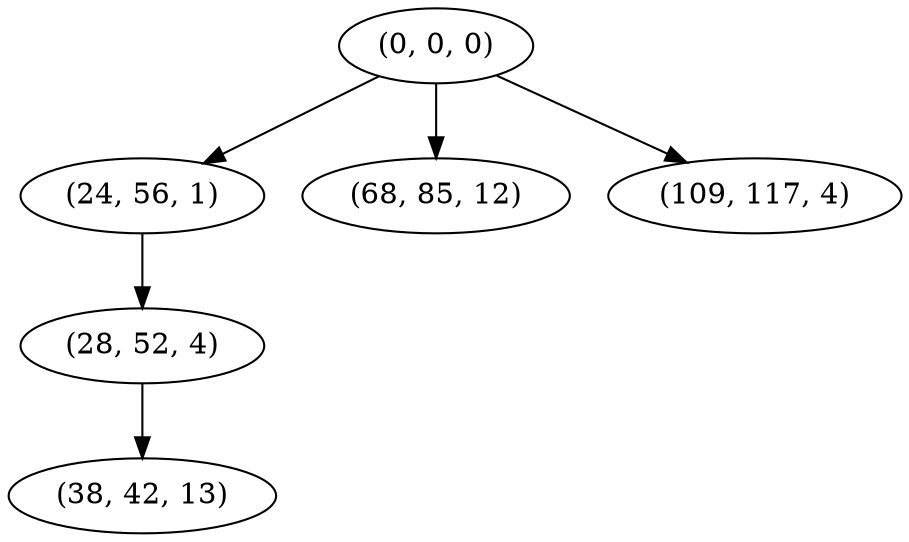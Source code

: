 digraph tree {
    "(0, 0, 0)";
    "(24, 56, 1)";
    "(28, 52, 4)";
    "(38, 42, 13)";
    "(68, 85, 12)";
    "(109, 117, 4)";
    "(0, 0, 0)" -> "(24, 56, 1)";
    "(0, 0, 0)" -> "(68, 85, 12)";
    "(0, 0, 0)" -> "(109, 117, 4)";
    "(24, 56, 1)" -> "(28, 52, 4)";
    "(28, 52, 4)" -> "(38, 42, 13)";
}
